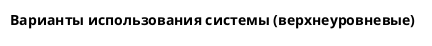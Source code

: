 @startuml Architecture

title Варианты использования системы (верхнеуровневые)

' actor "Пользователь" as User
' actor "Работник" as Worker
' actor "Оператор" as Operator

' usecase "Регистрация пользователя" as Registration
' usecase "Редактирование профиля пользователя" as EditProfile

' Guest -> Registration
' Registration ..> EditProfile : include

' actor "Expert" as Expert

' Expert -left-|> User
' User -> EditProfile

' usecase "Создать план участка" as CreatePlan
' User -> CreatePlan
' (Указать базовый план) .up.> CreatePlan : extends

' User -> (Изменить план своего участка)
' User -> (Участвовать в консультации)
' Expert -> (Участвовать в консультации)
' Expert -> (Согласиться на консультацию)

' actor "Интернет магазин" as InternetStore
' User -> (Получить рекомендации)
' InternetStore -up-> (Получить рекомендации)

@enduml
